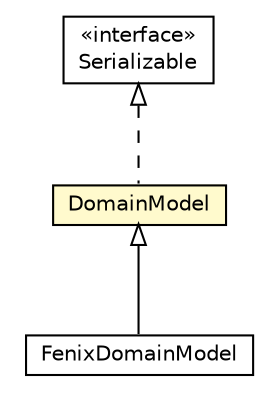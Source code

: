 #!/usr/local/bin/dot
#
# Class diagram 
# Generated by UMLGraph version 5.1 (http://www.umlgraph.org/)
#

digraph G {
	edge [fontname="Helvetica",fontsize=10,labelfontname="Helvetica",labelfontsize=10];
	node [fontname="Helvetica",fontsize=10,shape=plaintext];
	nodesep=0.25;
	ranksep=0.5;
	// dml.DomainModel
	c4454 [label=<<table title="dml.DomainModel" border="0" cellborder="1" cellspacing="0" cellpadding="2" port="p" bgcolor="lemonChiffon" href="./DomainModel.html">
		<tr><td><table border="0" cellspacing="0" cellpadding="1">
<tr><td align="center" balign="center"> DomainModel </td></tr>
		</table></td></tr>
		</table>>, fontname="Helvetica", fontcolor="black", fontsize=10.0];
	// pt.ist.fenixframework.pstm.dml.FenixDomainModel
	c4484 [label=<<table title="pt.ist.fenixframework.pstm.dml.FenixDomainModel" border="0" cellborder="1" cellspacing="0" cellpadding="2" port="p" href="../pt/ist/fenixframework/pstm/dml/FenixDomainModel.html">
		<tr><td><table border="0" cellspacing="0" cellpadding="1">
<tr><td align="center" balign="center"> FenixDomainModel </td></tr>
		</table></td></tr>
		</table>>, fontname="Helvetica", fontcolor="black", fontsize=10.0];
	//dml.DomainModel implements java.io.Serializable
	c4590:p -> c4454:p [dir=back,arrowtail=empty,style=dashed];
	//pt.ist.fenixframework.pstm.dml.FenixDomainModel extends dml.DomainModel
	c4454:p -> c4484:p [dir=back,arrowtail=empty];
	// java.io.Serializable
	c4590 [label=<<table title="java.io.Serializable" border="0" cellborder="1" cellspacing="0" cellpadding="2" port="p" href="http://java.sun.com/j2se/1.4.2/docs/api/java/io/Serializable.html">
		<tr><td><table border="0" cellspacing="0" cellpadding="1">
<tr><td align="center" balign="center"> &#171;interface&#187; </td></tr>
<tr><td align="center" balign="center"> Serializable </td></tr>
		</table></td></tr>
		</table>>, fontname="Helvetica", fontcolor="black", fontsize=10.0];
}

